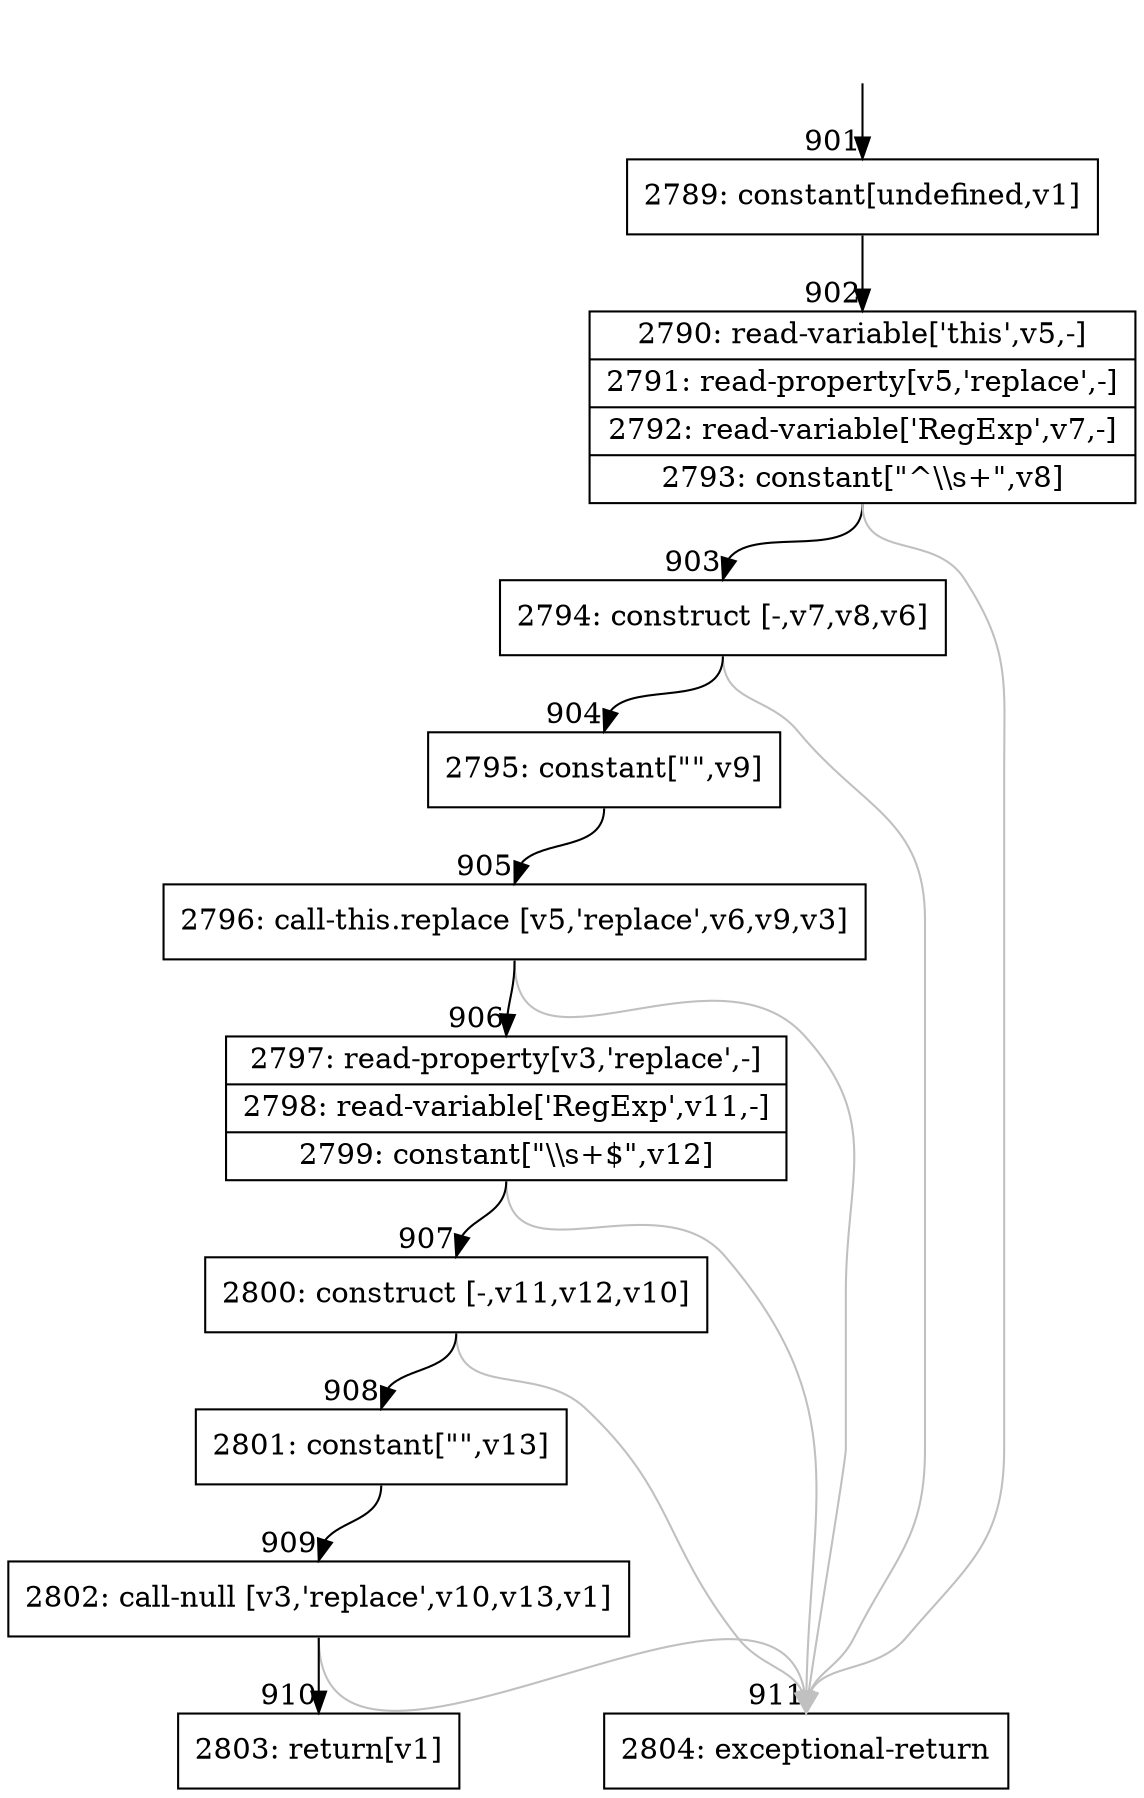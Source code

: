 digraph {
rankdir="TD"
BB_entry76[shape=none,label=""];
BB_entry76 -> BB901 [tailport=s, headport=n, headlabel="    901"]
BB901 [shape=record label="{2789: constant[undefined,v1]}" ] 
BB901 -> BB902 [tailport=s, headport=n, headlabel="      902"]
BB902 [shape=record label="{2790: read-variable['this',v5,-]|2791: read-property[v5,'replace',-]|2792: read-variable['RegExp',v7,-]|2793: constant[\"^\\\\s+\",v8]}" ] 
BB902 -> BB903 [tailport=s, headport=n, headlabel="      903"]
BB902 -> BB911 [tailport=s, headport=n, color=gray, headlabel="      911"]
BB903 [shape=record label="{2794: construct [-,v7,v8,v6]}" ] 
BB903 -> BB904 [tailport=s, headport=n, headlabel="      904"]
BB903 -> BB911 [tailport=s, headport=n, color=gray]
BB904 [shape=record label="{2795: constant[\"\",v9]}" ] 
BB904 -> BB905 [tailport=s, headport=n, headlabel="      905"]
BB905 [shape=record label="{2796: call-this.replace [v5,'replace',v6,v9,v3]}" ] 
BB905 -> BB906 [tailport=s, headport=n, headlabel="      906"]
BB905 -> BB911 [tailport=s, headport=n, color=gray]
BB906 [shape=record label="{2797: read-property[v3,'replace',-]|2798: read-variable['RegExp',v11,-]|2799: constant[\"\\\\s+$\",v12]}" ] 
BB906 -> BB907 [tailport=s, headport=n, headlabel="      907"]
BB906 -> BB911 [tailport=s, headport=n, color=gray]
BB907 [shape=record label="{2800: construct [-,v11,v12,v10]}" ] 
BB907 -> BB908 [tailport=s, headport=n, headlabel="      908"]
BB907 -> BB911 [tailport=s, headport=n, color=gray]
BB908 [shape=record label="{2801: constant[\"\",v13]}" ] 
BB908 -> BB909 [tailport=s, headport=n, headlabel="      909"]
BB909 [shape=record label="{2802: call-null [v3,'replace',v10,v13,v1]}" ] 
BB909 -> BB910 [tailport=s, headport=n, headlabel="      910"]
BB909 -> BB911 [tailport=s, headport=n, color=gray]
BB910 [shape=record label="{2803: return[v1]}" ] 
BB911 [shape=record label="{2804: exceptional-return}" ] 
//#$~ 620
}
